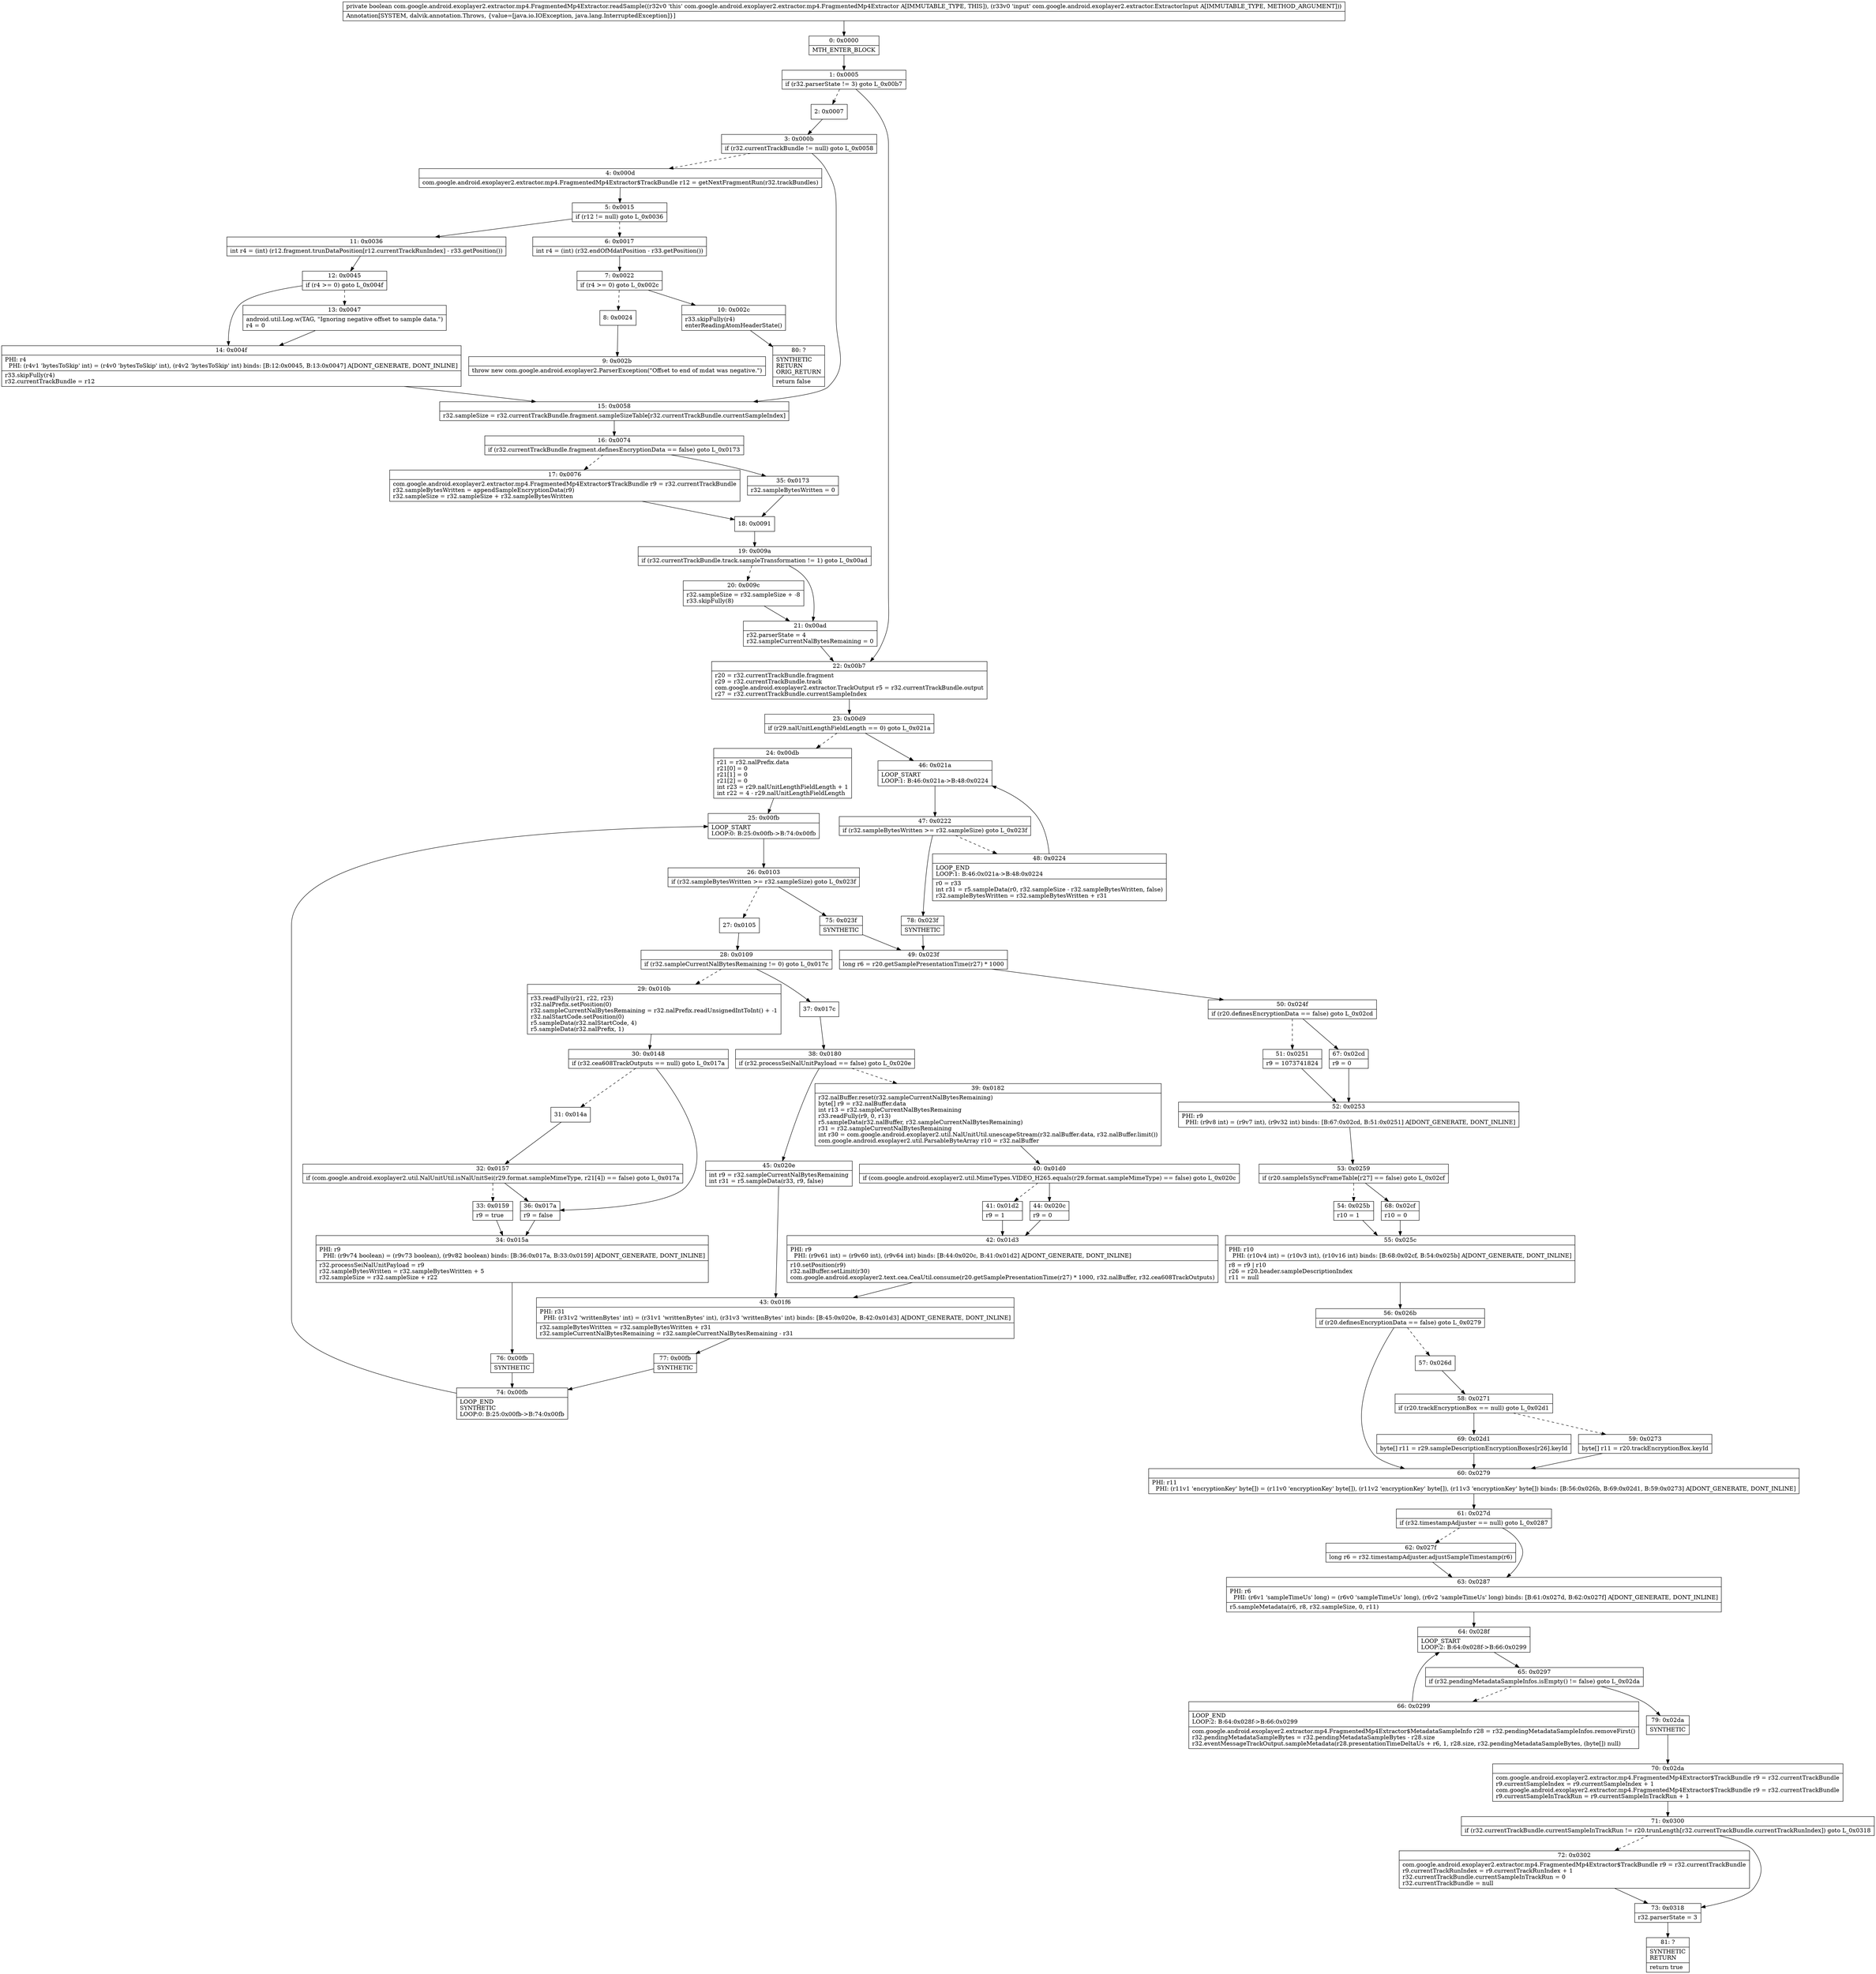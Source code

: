 digraph "CFG forcom.google.android.exoplayer2.extractor.mp4.FragmentedMp4Extractor.readSample(Lcom\/google\/android\/exoplayer2\/extractor\/ExtractorInput;)Z" {
Node_0 [shape=record,label="{0\:\ 0x0000|MTH_ENTER_BLOCK\l}"];
Node_1 [shape=record,label="{1\:\ 0x0005|if (r32.parserState != 3) goto L_0x00b7\l}"];
Node_2 [shape=record,label="{2\:\ 0x0007}"];
Node_3 [shape=record,label="{3\:\ 0x000b|if (r32.currentTrackBundle != null) goto L_0x0058\l}"];
Node_4 [shape=record,label="{4\:\ 0x000d|com.google.android.exoplayer2.extractor.mp4.FragmentedMp4Extractor$TrackBundle r12 = getNextFragmentRun(r32.trackBundles)\l}"];
Node_5 [shape=record,label="{5\:\ 0x0015|if (r12 != null) goto L_0x0036\l}"];
Node_6 [shape=record,label="{6\:\ 0x0017|int r4 = (int) (r32.endOfMdatPosition \- r33.getPosition())\l}"];
Node_7 [shape=record,label="{7\:\ 0x0022|if (r4 \>= 0) goto L_0x002c\l}"];
Node_8 [shape=record,label="{8\:\ 0x0024}"];
Node_9 [shape=record,label="{9\:\ 0x002b|throw new com.google.android.exoplayer2.ParserException(\"Offset to end of mdat was negative.\")\l}"];
Node_10 [shape=record,label="{10\:\ 0x002c|r33.skipFully(r4)\lenterReadingAtomHeaderState()\l}"];
Node_11 [shape=record,label="{11\:\ 0x0036|int r4 = (int) (r12.fragment.trunDataPosition[r12.currentTrackRunIndex] \- r33.getPosition())\l}"];
Node_12 [shape=record,label="{12\:\ 0x0045|if (r4 \>= 0) goto L_0x004f\l}"];
Node_13 [shape=record,label="{13\:\ 0x0047|android.util.Log.w(TAG, \"Ignoring negative offset to sample data.\")\lr4 = 0\l}"];
Node_14 [shape=record,label="{14\:\ 0x004f|PHI: r4 \l  PHI: (r4v1 'bytesToSkip' int) = (r4v0 'bytesToSkip' int), (r4v2 'bytesToSkip' int) binds: [B:12:0x0045, B:13:0x0047] A[DONT_GENERATE, DONT_INLINE]\l|r33.skipFully(r4)\lr32.currentTrackBundle = r12\l}"];
Node_15 [shape=record,label="{15\:\ 0x0058|r32.sampleSize = r32.currentTrackBundle.fragment.sampleSizeTable[r32.currentTrackBundle.currentSampleIndex]\l}"];
Node_16 [shape=record,label="{16\:\ 0x0074|if (r32.currentTrackBundle.fragment.definesEncryptionData == false) goto L_0x0173\l}"];
Node_17 [shape=record,label="{17\:\ 0x0076|com.google.android.exoplayer2.extractor.mp4.FragmentedMp4Extractor$TrackBundle r9 = r32.currentTrackBundle\lr32.sampleBytesWritten = appendSampleEncryptionData(r9)\lr32.sampleSize = r32.sampleSize + r32.sampleBytesWritten\l}"];
Node_18 [shape=record,label="{18\:\ 0x0091}"];
Node_19 [shape=record,label="{19\:\ 0x009a|if (r32.currentTrackBundle.track.sampleTransformation != 1) goto L_0x00ad\l}"];
Node_20 [shape=record,label="{20\:\ 0x009c|r32.sampleSize = r32.sampleSize + \-8\lr33.skipFully(8)\l}"];
Node_21 [shape=record,label="{21\:\ 0x00ad|r32.parserState = 4\lr32.sampleCurrentNalBytesRemaining = 0\l}"];
Node_22 [shape=record,label="{22\:\ 0x00b7|r20 = r32.currentTrackBundle.fragment\lr29 = r32.currentTrackBundle.track\lcom.google.android.exoplayer2.extractor.TrackOutput r5 = r32.currentTrackBundle.output\lr27 = r32.currentTrackBundle.currentSampleIndex\l}"];
Node_23 [shape=record,label="{23\:\ 0x00d9|if (r29.nalUnitLengthFieldLength == 0) goto L_0x021a\l}"];
Node_24 [shape=record,label="{24\:\ 0x00db|r21 = r32.nalPrefix.data\lr21[0] = 0\lr21[1] = 0\lr21[2] = 0\lint r23 = r29.nalUnitLengthFieldLength + 1\lint r22 = 4 \- r29.nalUnitLengthFieldLength\l}"];
Node_25 [shape=record,label="{25\:\ 0x00fb|LOOP_START\lLOOP:0: B:25:0x00fb\-\>B:74:0x00fb\l}"];
Node_26 [shape=record,label="{26\:\ 0x0103|if (r32.sampleBytesWritten \>= r32.sampleSize) goto L_0x023f\l}"];
Node_27 [shape=record,label="{27\:\ 0x0105}"];
Node_28 [shape=record,label="{28\:\ 0x0109|if (r32.sampleCurrentNalBytesRemaining != 0) goto L_0x017c\l}"];
Node_29 [shape=record,label="{29\:\ 0x010b|r33.readFully(r21, r22, r23)\lr32.nalPrefix.setPosition(0)\lr32.sampleCurrentNalBytesRemaining = r32.nalPrefix.readUnsignedIntToInt() + \-1\lr32.nalStartCode.setPosition(0)\lr5.sampleData(r32.nalStartCode, 4)\lr5.sampleData(r32.nalPrefix, 1)\l}"];
Node_30 [shape=record,label="{30\:\ 0x0148|if (r32.cea608TrackOutputs == null) goto L_0x017a\l}"];
Node_31 [shape=record,label="{31\:\ 0x014a}"];
Node_32 [shape=record,label="{32\:\ 0x0157|if (com.google.android.exoplayer2.util.NalUnitUtil.isNalUnitSei(r29.format.sampleMimeType, r21[4]) == false) goto L_0x017a\l}"];
Node_33 [shape=record,label="{33\:\ 0x0159|r9 = true\l}"];
Node_34 [shape=record,label="{34\:\ 0x015a|PHI: r9 \l  PHI: (r9v74 boolean) = (r9v73 boolean), (r9v82 boolean) binds: [B:36:0x017a, B:33:0x0159] A[DONT_GENERATE, DONT_INLINE]\l|r32.processSeiNalUnitPayload = r9\lr32.sampleBytesWritten = r32.sampleBytesWritten + 5\lr32.sampleSize = r32.sampleSize + r22\l}"];
Node_35 [shape=record,label="{35\:\ 0x0173|r32.sampleBytesWritten = 0\l}"];
Node_36 [shape=record,label="{36\:\ 0x017a|r9 = false\l}"];
Node_37 [shape=record,label="{37\:\ 0x017c}"];
Node_38 [shape=record,label="{38\:\ 0x0180|if (r32.processSeiNalUnitPayload == false) goto L_0x020e\l}"];
Node_39 [shape=record,label="{39\:\ 0x0182|r32.nalBuffer.reset(r32.sampleCurrentNalBytesRemaining)\lbyte[] r9 = r32.nalBuffer.data\lint r13 = r32.sampleCurrentNalBytesRemaining\lr33.readFully(r9, 0, r13)\lr5.sampleData(r32.nalBuffer, r32.sampleCurrentNalBytesRemaining)\lr31 = r32.sampleCurrentNalBytesRemaining\lint r30 = com.google.android.exoplayer2.util.NalUnitUtil.unescapeStream(r32.nalBuffer.data, r32.nalBuffer.limit())\lcom.google.android.exoplayer2.util.ParsableByteArray r10 = r32.nalBuffer\l}"];
Node_40 [shape=record,label="{40\:\ 0x01d0|if (com.google.android.exoplayer2.util.MimeTypes.VIDEO_H265.equals(r29.format.sampleMimeType) == false) goto L_0x020c\l}"];
Node_41 [shape=record,label="{41\:\ 0x01d2|r9 = 1\l}"];
Node_42 [shape=record,label="{42\:\ 0x01d3|PHI: r9 \l  PHI: (r9v61 int) = (r9v60 int), (r9v64 int) binds: [B:44:0x020c, B:41:0x01d2] A[DONT_GENERATE, DONT_INLINE]\l|r10.setPosition(r9)\lr32.nalBuffer.setLimit(r30)\lcom.google.android.exoplayer2.text.cea.CeaUtil.consume(r20.getSamplePresentationTime(r27) * 1000, r32.nalBuffer, r32.cea608TrackOutputs)\l}"];
Node_43 [shape=record,label="{43\:\ 0x01f6|PHI: r31 \l  PHI: (r31v2 'writtenBytes' int) = (r31v1 'writtenBytes' int), (r31v3 'writtenBytes' int) binds: [B:45:0x020e, B:42:0x01d3] A[DONT_GENERATE, DONT_INLINE]\l|r32.sampleBytesWritten = r32.sampleBytesWritten + r31\lr32.sampleCurrentNalBytesRemaining = r32.sampleCurrentNalBytesRemaining \- r31\l}"];
Node_44 [shape=record,label="{44\:\ 0x020c|r9 = 0\l}"];
Node_45 [shape=record,label="{45\:\ 0x020e|int r9 = r32.sampleCurrentNalBytesRemaining\lint r31 = r5.sampleData(r33, r9, false)\l}"];
Node_46 [shape=record,label="{46\:\ 0x021a|LOOP_START\lLOOP:1: B:46:0x021a\-\>B:48:0x0224\l}"];
Node_47 [shape=record,label="{47\:\ 0x0222|if (r32.sampleBytesWritten \>= r32.sampleSize) goto L_0x023f\l}"];
Node_48 [shape=record,label="{48\:\ 0x0224|LOOP_END\lLOOP:1: B:46:0x021a\-\>B:48:0x0224\l|r0 = r33\lint r31 = r5.sampleData(r0, r32.sampleSize \- r32.sampleBytesWritten, false)\lr32.sampleBytesWritten = r32.sampleBytesWritten + r31\l}"];
Node_49 [shape=record,label="{49\:\ 0x023f|long r6 = r20.getSamplePresentationTime(r27) * 1000\l}"];
Node_50 [shape=record,label="{50\:\ 0x024f|if (r20.definesEncryptionData == false) goto L_0x02cd\l}"];
Node_51 [shape=record,label="{51\:\ 0x0251|r9 = 1073741824\l}"];
Node_52 [shape=record,label="{52\:\ 0x0253|PHI: r9 \l  PHI: (r9v8 int) = (r9v7 int), (r9v32 int) binds: [B:67:0x02cd, B:51:0x0251] A[DONT_GENERATE, DONT_INLINE]\l}"];
Node_53 [shape=record,label="{53\:\ 0x0259|if (r20.sampleIsSyncFrameTable[r27] == false) goto L_0x02cf\l}"];
Node_54 [shape=record,label="{54\:\ 0x025b|r10 = 1\l}"];
Node_55 [shape=record,label="{55\:\ 0x025c|PHI: r10 \l  PHI: (r10v4 int) = (r10v3 int), (r10v16 int) binds: [B:68:0x02cf, B:54:0x025b] A[DONT_GENERATE, DONT_INLINE]\l|r8 = r9 \| r10\lr26 = r20.header.sampleDescriptionIndex\lr11 = null\l}"];
Node_56 [shape=record,label="{56\:\ 0x026b|if (r20.definesEncryptionData == false) goto L_0x0279\l}"];
Node_57 [shape=record,label="{57\:\ 0x026d}"];
Node_58 [shape=record,label="{58\:\ 0x0271|if (r20.trackEncryptionBox == null) goto L_0x02d1\l}"];
Node_59 [shape=record,label="{59\:\ 0x0273|byte[] r11 = r20.trackEncryptionBox.keyId\l}"];
Node_60 [shape=record,label="{60\:\ 0x0279|PHI: r11 \l  PHI: (r11v1 'encryptionKey' byte[]) = (r11v0 'encryptionKey' byte[]), (r11v2 'encryptionKey' byte[]), (r11v3 'encryptionKey' byte[]) binds: [B:56:0x026b, B:69:0x02d1, B:59:0x0273] A[DONT_GENERATE, DONT_INLINE]\l}"];
Node_61 [shape=record,label="{61\:\ 0x027d|if (r32.timestampAdjuster == null) goto L_0x0287\l}"];
Node_62 [shape=record,label="{62\:\ 0x027f|long r6 = r32.timestampAdjuster.adjustSampleTimestamp(r6)\l}"];
Node_63 [shape=record,label="{63\:\ 0x0287|PHI: r6 \l  PHI: (r6v1 'sampleTimeUs' long) = (r6v0 'sampleTimeUs' long), (r6v2 'sampleTimeUs' long) binds: [B:61:0x027d, B:62:0x027f] A[DONT_GENERATE, DONT_INLINE]\l|r5.sampleMetadata(r6, r8, r32.sampleSize, 0, r11)\l}"];
Node_64 [shape=record,label="{64\:\ 0x028f|LOOP_START\lLOOP:2: B:64:0x028f\-\>B:66:0x0299\l}"];
Node_65 [shape=record,label="{65\:\ 0x0297|if (r32.pendingMetadataSampleInfos.isEmpty() != false) goto L_0x02da\l}"];
Node_66 [shape=record,label="{66\:\ 0x0299|LOOP_END\lLOOP:2: B:64:0x028f\-\>B:66:0x0299\l|com.google.android.exoplayer2.extractor.mp4.FragmentedMp4Extractor$MetadataSampleInfo r28 = r32.pendingMetadataSampleInfos.removeFirst()\lr32.pendingMetadataSampleBytes = r32.pendingMetadataSampleBytes \- r28.size\lr32.eventMessageTrackOutput.sampleMetadata(r28.presentationTimeDeltaUs + r6, 1, r28.size, r32.pendingMetadataSampleBytes, (byte[]) null)\l}"];
Node_67 [shape=record,label="{67\:\ 0x02cd|r9 = 0\l}"];
Node_68 [shape=record,label="{68\:\ 0x02cf|r10 = 0\l}"];
Node_69 [shape=record,label="{69\:\ 0x02d1|byte[] r11 = r29.sampleDescriptionEncryptionBoxes[r26].keyId\l}"];
Node_70 [shape=record,label="{70\:\ 0x02da|com.google.android.exoplayer2.extractor.mp4.FragmentedMp4Extractor$TrackBundle r9 = r32.currentTrackBundle\lr9.currentSampleIndex = r9.currentSampleIndex + 1\lcom.google.android.exoplayer2.extractor.mp4.FragmentedMp4Extractor$TrackBundle r9 = r32.currentTrackBundle\lr9.currentSampleInTrackRun = r9.currentSampleInTrackRun + 1\l}"];
Node_71 [shape=record,label="{71\:\ 0x0300|if (r32.currentTrackBundle.currentSampleInTrackRun != r20.trunLength[r32.currentTrackBundle.currentTrackRunIndex]) goto L_0x0318\l}"];
Node_72 [shape=record,label="{72\:\ 0x0302|com.google.android.exoplayer2.extractor.mp4.FragmentedMp4Extractor$TrackBundle r9 = r32.currentTrackBundle\lr9.currentTrackRunIndex = r9.currentTrackRunIndex + 1\lr32.currentTrackBundle.currentSampleInTrackRun = 0\lr32.currentTrackBundle = null\l}"];
Node_73 [shape=record,label="{73\:\ 0x0318|r32.parserState = 3\l}"];
Node_74 [shape=record,label="{74\:\ 0x00fb|LOOP_END\lSYNTHETIC\lLOOP:0: B:25:0x00fb\-\>B:74:0x00fb\l}"];
Node_75 [shape=record,label="{75\:\ 0x023f|SYNTHETIC\l}"];
Node_76 [shape=record,label="{76\:\ 0x00fb|SYNTHETIC\l}"];
Node_77 [shape=record,label="{77\:\ 0x00fb|SYNTHETIC\l}"];
Node_78 [shape=record,label="{78\:\ 0x023f|SYNTHETIC\l}"];
Node_79 [shape=record,label="{79\:\ 0x02da|SYNTHETIC\l}"];
Node_80 [shape=record,label="{80\:\ ?|SYNTHETIC\lRETURN\lORIG_RETURN\l|return false\l}"];
Node_81 [shape=record,label="{81\:\ ?|SYNTHETIC\lRETURN\l|return true\l}"];
MethodNode[shape=record,label="{private boolean com.google.android.exoplayer2.extractor.mp4.FragmentedMp4Extractor.readSample((r32v0 'this' com.google.android.exoplayer2.extractor.mp4.FragmentedMp4Extractor A[IMMUTABLE_TYPE, THIS]), (r33v0 'input' com.google.android.exoplayer2.extractor.ExtractorInput A[IMMUTABLE_TYPE, METHOD_ARGUMENT]))  | Annotation[SYSTEM, dalvik.annotation.Throws, \{value=[java.io.IOException, java.lang.InterruptedException]\}]\l}"];
MethodNode -> Node_0;
Node_0 -> Node_1;
Node_1 -> Node_2[style=dashed];
Node_1 -> Node_22;
Node_2 -> Node_3;
Node_3 -> Node_4[style=dashed];
Node_3 -> Node_15;
Node_4 -> Node_5;
Node_5 -> Node_6[style=dashed];
Node_5 -> Node_11;
Node_6 -> Node_7;
Node_7 -> Node_8[style=dashed];
Node_7 -> Node_10;
Node_8 -> Node_9;
Node_10 -> Node_80;
Node_11 -> Node_12;
Node_12 -> Node_13[style=dashed];
Node_12 -> Node_14;
Node_13 -> Node_14;
Node_14 -> Node_15;
Node_15 -> Node_16;
Node_16 -> Node_17[style=dashed];
Node_16 -> Node_35;
Node_17 -> Node_18;
Node_18 -> Node_19;
Node_19 -> Node_20[style=dashed];
Node_19 -> Node_21;
Node_20 -> Node_21;
Node_21 -> Node_22;
Node_22 -> Node_23;
Node_23 -> Node_24[style=dashed];
Node_23 -> Node_46;
Node_24 -> Node_25;
Node_25 -> Node_26;
Node_26 -> Node_27[style=dashed];
Node_26 -> Node_75;
Node_27 -> Node_28;
Node_28 -> Node_29[style=dashed];
Node_28 -> Node_37;
Node_29 -> Node_30;
Node_30 -> Node_31[style=dashed];
Node_30 -> Node_36;
Node_31 -> Node_32;
Node_32 -> Node_33[style=dashed];
Node_32 -> Node_36;
Node_33 -> Node_34;
Node_34 -> Node_76;
Node_35 -> Node_18;
Node_36 -> Node_34;
Node_37 -> Node_38;
Node_38 -> Node_39[style=dashed];
Node_38 -> Node_45;
Node_39 -> Node_40;
Node_40 -> Node_41[style=dashed];
Node_40 -> Node_44;
Node_41 -> Node_42;
Node_42 -> Node_43;
Node_43 -> Node_77;
Node_44 -> Node_42;
Node_45 -> Node_43;
Node_46 -> Node_47;
Node_47 -> Node_48[style=dashed];
Node_47 -> Node_78;
Node_48 -> Node_46;
Node_49 -> Node_50;
Node_50 -> Node_51[style=dashed];
Node_50 -> Node_67;
Node_51 -> Node_52;
Node_52 -> Node_53;
Node_53 -> Node_54[style=dashed];
Node_53 -> Node_68;
Node_54 -> Node_55;
Node_55 -> Node_56;
Node_56 -> Node_57[style=dashed];
Node_56 -> Node_60;
Node_57 -> Node_58;
Node_58 -> Node_59[style=dashed];
Node_58 -> Node_69;
Node_59 -> Node_60;
Node_60 -> Node_61;
Node_61 -> Node_62[style=dashed];
Node_61 -> Node_63;
Node_62 -> Node_63;
Node_63 -> Node_64;
Node_64 -> Node_65;
Node_65 -> Node_66[style=dashed];
Node_65 -> Node_79;
Node_66 -> Node_64;
Node_67 -> Node_52;
Node_68 -> Node_55;
Node_69 -> Node_60;
Node_70 -> Node_71;
Node_71 -> Node_72[style=dashed];
Node_71 -> Node_73;
Node_72 -> Node_73;
Node_73 -> Node_81;
Node_74 -> Node_25;
Node_75 -> Node_49;
Node_76 -> Node_74;
Node_77 -> Node_74;
Node_78 -> Node_49;
Node_79 -> Node_70;
}

